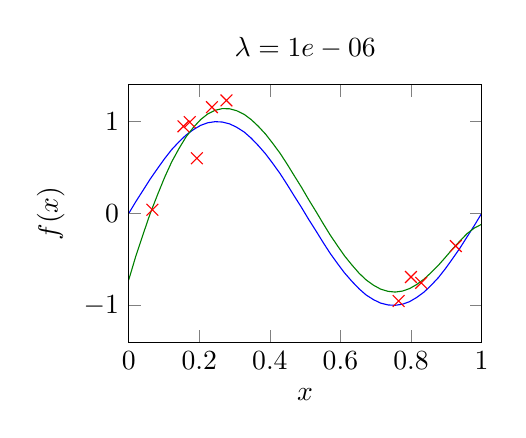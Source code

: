 % This file was created by matplotlib v0.1.0.
% Copyright (c) 2010--2014, Nico Schlömer <nico.schloemer@gmail.com>
% All rights reserved.
% 
% The lastest updates can be retrieved from
% 
% https://github.com/nschloe/matplotlib2tikz
% 
% where you can also submit bug reports and leavecomments.
% 
\begin{tikzpicture}

\begin{axis}[
title={$\lambda =1e-06$},
xlabel={$x$},
ylabel={$f(x)$},
xmin=0, xmax=1,
ymin=-1.4, ymax=1.4,
axis on top,
width=0.5\textwidth,
height=0.4\textwidth
]
\addplot [red, mark=x, mark size=3, only marks]
coordinates {
(0.236,1.156)
(0.155,0.948)
(0.067,0.041)
(0.8,-0.691)
(0.765,-0.952)
(0.277,1.23)
(0.173,0.993)
(0.927,-0.354)
(0.829,-0.754)
(0.193,0.601)

};
\addplot [blue]
coordinates {
(0,0)
(0.02,0.128)
(0.041,0.254)
(0.061,0.375)
(0.082,0.491)
(0.102,0.598)
(0.122,0.696)
(0.143,0.782)
(0.163,0.855)
(0.184,0.914)
(0.204,0.959)
(0.224,0.987)
(0.245,0.999)
(0.265,0.995)
(0.286,0.975)
(0.306,0.938)
(0.327,0.887)
(0.347,0.82)
(0.367,0.74)
(0.388,0.648)
(0.408,0.546)
(0.429,0.434)
(0.449,0.315)
(0.469,0.191)
(0.49,0.064)
(0.51,-0.064)
(0.531,-0.191)
(0.551,-0.315)
(0.571,-0.434)
(0.592,-0.546)
(0.612,-0.648)
(0.633,-0.74)
(0.653,-0.82)
(0.673,-0.887)
(0.694,-0.938)
(0.714,-0.975)
(0.735,-0.995)
(0.755,-0.999)
(0.776,-0.987)
(0.796,-0.959)
(0.816,-0.914)
(0.837,-0.855)
(0.857,-0.782)
(0.878,-0.696)
(0.898,-0.598)
(0.918,-0.491)
(0.939,-0.375)
(0.959,-0.254)
(0.98,-0.128)
(1,-2.449e-16)

};
\addplot [green!50.0!black]
coordinates {
(0,-0.723)
(0.02,-0.466)
(0.041,-0.224)
(0.061,0.001)
(0.082,0.207)
(0.102,0.395)
(0.122,0.563)
(0.143,0.71)
(0.163,0.836)
(0.184,0.94)
(0.204,1.022)
(0.224,1.083)
(0.245,1.123)
(0.265,1.141)
(0.286,1.139)
(0.306,1.118)
(0.327,1.079)
(0.347,1.022)
(0.367,0.95)
(0.388,0.863)
(0.408,0.764)
(0.429,0.655)
(0.449,0.537)
(0.469,0.412)
(0.49,0.283)
(0.51,0.151)
(0.531,0.02)
(0.551,-0.109)
(0.571,-0.234)
(0.592,-0.353)
(0.612,-0.463)
(0.633,-0.562)
(0.653,-0.65)
(0.673,-0.723)
(0.694,-0.781)
(0.714,-0.823)
(0.735,-0.847)
(0.755,-0.855)
(0.776,-0.844)
(0.796,-0.817)
(0.816,-0.773)
(0.837,-0.714)
(0.857,-0.643)
(0.878,-0.562)
(0.898,-0.475)
(0.918,-0.385)
(0.939,-0.298)
(0.959,-0.219)
(0.98,-0.157)
(1,-0.118)

};
\path [draw=black, fill opacity=0] (axis cs:13,1.4)--(axis cs:13,1.4);

\path [draw=black, fill opacity=0] (axis cs:1,13)--(axis cs:1,13);

\path [draw=black, fill opacity=0] (axis cs:13,-1.4)--(axis cs:13,-1.4);

\path [draw=black, fill opacity=0] (axis cs:0,13)--(axis cs:0,13);

\end{axis}

\end{tikzpicture}